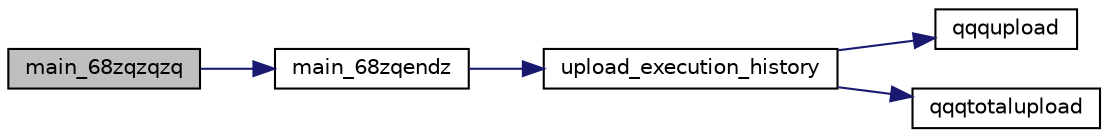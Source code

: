 digraph "main_68zqzqzq"
{
  edge [fontname="Helvetica",fontsize="10",labelfontname="Helvetica",labelfontsize="10"];
  node [fontname="Helvetica",fontsize="10",shape=record];
  rankdir="LR";
  Node288 [label="main_68zqzqzq",height=0.2,width=0.4,color="black", fillcolor="grey75", style="filled", fontcolor="black"];
  Node288 -> Node289 [color="midnightblue",fontsize="10",style="solid",fontname="Helvetica"];
  Node289 [label="main_68zqendz",height=0.2,width=0.4,color="black", fillcolor="white", style="filled",URL="$inszt__main_8c.html#aa3adbe0d58202d0747d37f8033c85249"];
  Node289 -> Node290 [color="midnightblue",fontsize="10",style="solid",fontname="Helvetica"];
  Node290 [label="upload_execution_history",height=0.2,width=0.4,color="black", fillcolor="white", style="filled",URL="$inszt__main_8c.html#a83c5eab5324f9627c1a0d84e5c949813"];
  Node290 -> Node291 [color="midnightblue",fontsize="10",style="solid",fontname="Helvetica"];
  Node291 [label="qqqupload",height=0.2,width=0.4,color="black", fillcolor="white", style="filled",URL="$inszt__main_8c.html#a109761d7f84a96b5606e507bace276b5"];
  Node290 -> Node292 [color="midnightblue",fontsize="10",style="solid",fontname="Helvetica"];
  Node292 [label="qqqtotalupload",height=0.2,width=0.4,color="black", fillcolor="white", style="filled",URL="$inszt__main_8c.html#aed4c23fb656ecae455f8fa8ed6d9389a"];
}
